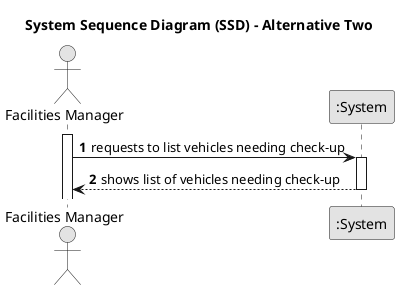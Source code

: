 @startuml
skinparam monochrome true
skinparam packageStyle rectangle
skinparam shadowing false

title System Sequence Diagram (SSD) - Alternative Two

autonumber

actor "Facilities Manager" as FM
participant ":System" as System

activate FM

        FM -> System : requests to list vehicles needing check-up
        activate System

            System --> FM : shows list of vehicles needing check-up
        deactivate System

@enduml